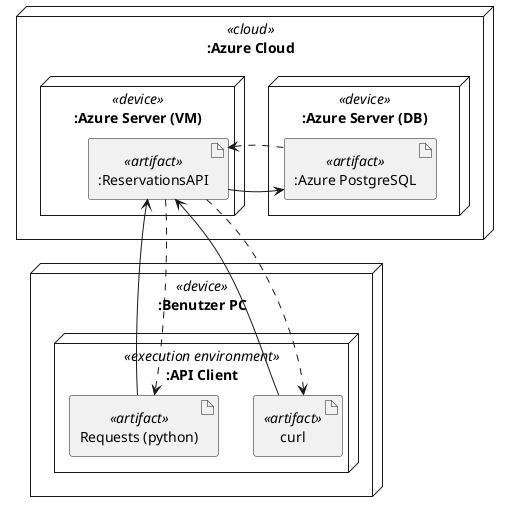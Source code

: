 @startuml
'https://plantuml.com/deployment-diagram

node ":Benutzer PC" <<device>> {
    node ":API Client" <<execution environment>> {
        artifact "curl" <<artifact>> as curl
        artifact "Requests (python)" <<artifact>> as requests
    }
}

node ":Azure Cloud" <<cloud>> {
    node ":Azure Server (DB)" <<device>> {
        artifact ":Azure PostgreSQL" <<artifact>> as postgres
    }
    node ":Azure Server (VM)" <<device>> {
        artifact ":ReservationsAPI" <<artifact>> as reservationsapi
    }
}

curl -u-> reservationsapi
reservationsapi .d.> curl

requests -u-> reservationsapi
reservationsapi .d.> requests

reservationsapi -r-> postgres
postgres .l.> reservationsapi

@enduml